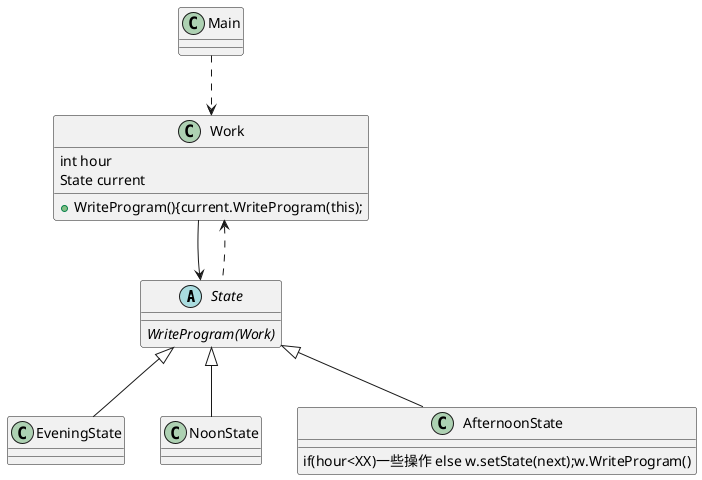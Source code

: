 @startuml
abstract  class State{
{abstract}WriteProgram(Work)
}
together {
class AfternoonState{
if(hour<XX)一些操作 else w.setState(next);w.WriteProgram()
}
class NoonState
class EveningState
}
AfternoonState--up|>State
NoonState--up|>State
EveningState--up|>State
class Work{
int hour
State current
+WriteProgram(){current.WriteProgram(this);
}
Work--down>State
State..up>Work
Class Main
Main..down>Work
@enduml